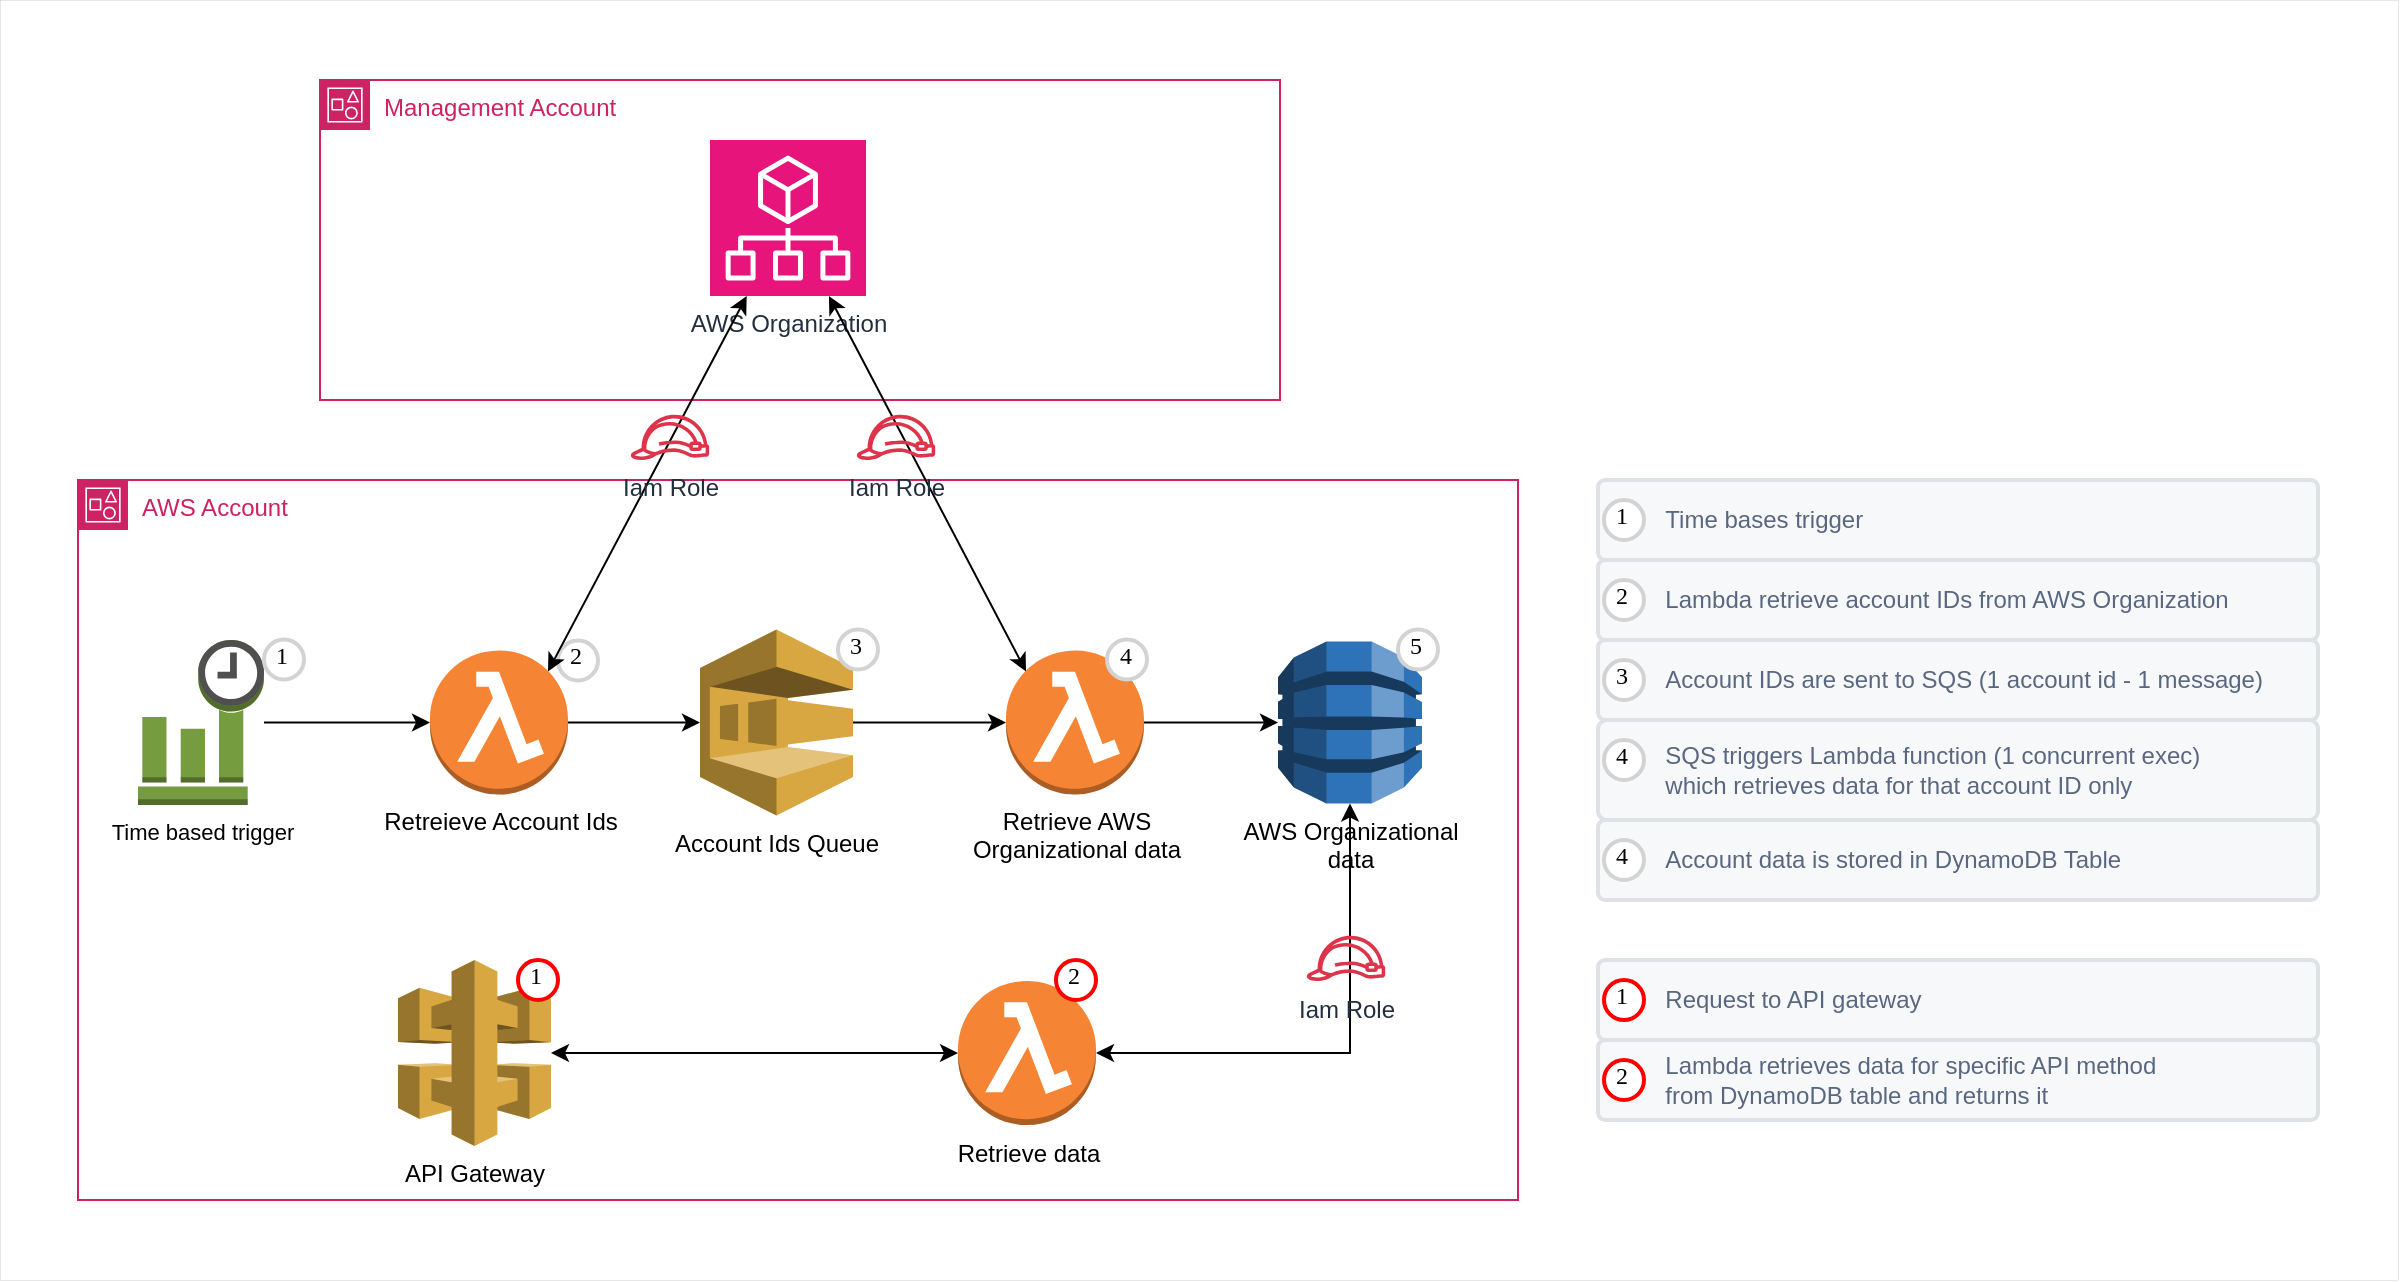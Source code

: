 <mxfile version="22.0.3" type="device">
  <diagram name="Page-1" id="8d5mrliIp3BU0lDsoC9y">
    <mxGraphModel dx="2676" dy="1162" grid="1" gridSize="10" guides="1" tooltips="1" connect="1" arrows="1" fold="1" page="1" pageScale="1" pageWidth="827" pageHeight="1169" math="0" shadow="0">
      <root>
        <mxCell id="0" />
        <mxCell id="1" parent="0" />
        <mxCell id="wWqcaIJot_G2F6AxtA6Q-110" value="" style="rounded=0;arcSize=10;dashed=1;fillColor=none;gradientColor=none;dashPattern=1 1;strokeWidth=0;" parent="1" vertex="1">
          <mxGeometry x="-199" y="200" width="1199" height="640" as="geometry" />
        </mxCell>
        <mxCell id="wWqcaIJot_G2F6AxtA6Q-2" value="Management Account" style="points=[[0,0],[0.25,0],[0.5,0],[0.75,0],[1,0],[1,0.25],[1,0.5],[1,0.75],[1,1],[0.75,1],[0.5,1],[0.25,1],[0,1],[0,0.75],[0,0.5],[0,0.25]];outlineConnect=0;gradientColor=none;html=1;whiteSpace=wrap;fontSize=12;fontStyle=0;container=1;pointerEvents=0;collapsible=0;recursiveResize=0;shape=mxgraph.aws4.group;grIcon=mxgraph.aws4.group_account;strokeColor=#CD2264;fillColor=none;verticalAlign=top;align=left;spacingLeft=30;fontColor=#CD2264;dashed=0;" parent="1" vertex="1">
          <mxGeometry x="-39" y="240" width="480" height="160" as="geometry" />
        </mxCell>
        <mxCell id="wWqcaIJot_G2F6AxtA6Q-6" value="AWS Organization" style="sketch=0;points=[[0,0,0],[0.25,0,0],[0.5,0,0],[0.75,0,0],[1,0,0],[0,1,0],[0.25,1,0],[0.5,1,0],[0.75,1,0],[1,1,0],[0,0.25,0],[0,0.5,0],[0,0.75,0],[1,0.25,0],[1,0.5,0],[1,0.75,0]];points=[[0,0,0],[0.25,0,0],[0.5,0,0],[0.75,0,0],[1,0,0],[0,1,0],[0.25,1,0],[0.5,1,0],[0.75,1,0],[1,1,0],[0,0.25,0],[0,0.5,0],[0,0.75,0],[1,0.25,0],[1,0.5,0],[1,0.75,0]];outlineConnect=0;fontColor=#232F3E;fillColor=#E7157B;strokeColor=#ffffff;dashed=0;verticalLabelPosition=bottom;verticalAlign=top;align=center;html=1;fontSize=12;fontStyle=0;aspect=fixed;shape=mxgraph.aws4.resourceIcon;resIcon=mxgraph.aws4.organizations;" parent="wWqcaIJot_G2F6AxtA6Q-2" vertex="1">
          <mxGeometry x="195" y="30.005" width="78" height="78" as="geometry" />
        </mxCell>
        <mxCell id="wWqcaIJot_G2F6AxtA6Q-3" value="AWS Account" style="points=[[0,0],[0.25,0],[0.5,0],[0.75,0],[1,0],[1,0.25],[1,0.5],[1,0.75],[1,1],[0.75,1],[0.5,1],[0.25,1],[0,1],[0,0.75],[0,0.5],[0,0.25]];outlineConnect=0;gradientColor=none;html=1;whiteSpace=wrap;fontSize=12;fontStyle=0;container=1;pointerEvents=0;collapsible=0;recursiveResize=0;shape=mxgraph.aws4.group;grIcon=mxgraph.aws4.group_account;strokeColor=#CD2264;fillColor=none;verticalAlign=top;align=left;spacingLeft=30;fontColor=#CD2264;dashed=0;" parent="1" vertex="1">
          <mxGeometry x="-160" y="440" width="720" height="360" as="geometry" />
        </mxCell>
        <mxCell id="wWqcaIJot_G2F6AxtA6Q-14" style="edgeStyle=orthogonalEdgeStyle;rounded=0;orthogonalLoop=1;jettySize=auto;html=1;" parent="wWqcaIJot_G2F6AxtA6Q-3" source="wWqcaIJot_G2F6AxtA6Q-7" target="wWqcaIJot_G2F6AxtA6Q-11" edge="1">
          <mxGeometry relative="1" as="geometry" />
        </mxCell>
        <mxCell id="wWqcaIJot_G2F6AxtA6Q-7" value="Retreieve Account Ids" style="outlineConnect=0;dashed=0;verticalLabelPosition=bottom;verticalAlign=top;align=center;html=1;shape=mxgraph.aws3.lambda_function;fillColor=#F58534;gradientColor=none;" parent="wWqcaIJot_G2F6AxtA6Q-3" vertex="1">
          <mxGeometry x="176" y="85.25" width="69" height="72" as="geometry" />
        </mxCell>
        <mxCell id="wWqcaIJot_G2F6AxtA6Q-8" value="Time based trigger" style="outlineConnect=0;dashed=0;verticalLabelPosition=bottom;verticalAlign=top;align=center;html=1;shape=mxgraph.aws3.event_time_based;fillColor=#759C3E;gradientColor=none;fontSize=11;" parent="wWqcaIJot_G2F6AxtA6Q-3" vertex="1">
          <mxGeometry x="30" y="80" width="63" height="82.5" as="geometry" />
        </mxCell>
        <mxCell id="wWqcaIJot_G2F6AxtA6Q-15" style="edgeStyle=orthogonalEdgeStyle;rounded=0;orthogonalLoop=1;jettySize=auto;html=1;" parent="wWqcaIJot_G2F6AxtA6Q-3" source="wWqcaIJot_G2F6AxtA6Q-11" target="wWqcaIJot_G2F6AxtA6Q-12" edge="1">
          <mxGeometry relative="1" as="geometry" />
        </mxCell>
        <mxCell id="wWqcaIJot_G2F6AxtA6Q-11" value="Account Ids&amp;nbsp;Queue" style="outlineConnect=0;dashed=0;verticalLabelPosition=bottom;verticalAlign=top;align=center;html=1;shape=mxgraph.aws3.sqs;fillColor=#D9A741;gradientColor=none;" parent="wWqcaIJot_G2F6AxtA6Q-3" vertex="1">
          <mxGeometry x="311" y="74.75" width="76.5" height="93" as="geometry" />
        </mxCell>
        <mxCell id="wWqcaIJot_G2F6AxtA6Q-16" style="edgeStyle=orthogonalEdgeStyle;rounded=0;orthogonalLoop=1;jettySize=auto;html=1;" parent="wWqcaIJot_G2F6AxtA6Q-3" source="wWqcaIJot_G2F6AxtA6Q-12" target="wWqcaIJot_G2F6AxtA6Q-13" edge="1">
          <mxGeometry relative="1" as="geometry" />
        </mxCell>
        <mxCell id="wWqcaIJot_G2F6AxtA6Q-12" value="Retrieve AWS &lt;br&gt;Organizational data" style="outlineConnect=0;dashed=0;verticalLabelPosition=bottom;verticalAlign=top;align=center;html=1;shape=mxgraph.aws3.lambda_function;fillColor=#F58534;gradientColor=none;" parent="wWqcaIJot_G2F6AxtA6Q-3" vertex="1">
          <mxGeometry x="464" y="85.25" width="69" height="72" as="geometry" />
        </mxCell>
        <mxCell id="wWqcaIJot_G2F6AxtA6Q-13" value="AWS Organizational &lt;br&gt;data" style="outlineConnect=0;dashed=0;verticalLabelPosition=bottom;verticalAlign=top;align=center;html=1;shape=mxgraph.aws3.dynamo_db;fillColor=#2E73B8;gradientColor=none;" parent="wWqcaIJot_G2F6AxtA6Q-3" vertex="1">
          <mxGeometry x="600" y="80.75" width="72" height="81" as="geometry" />
        </mxCell>
        <mxCell id="wWqcaIJot_G2F6AxtA6Q-17" style="edgeStyle=orthogonalEdgeStyle;rounded=0;orthogonalLoop=1;jettySize=auto;html=1;entryX=0;entryY=0.5;entryDx=0;entryDy=0;entryPerimeter=0;" parent="wWqcaIJot_G2F6AxtA6Q-3" source="wWqcaIJot_G2F6AxtA6Q-8" target="wWqcaIJot_G2F6AxtA6Q-7" edge="1">
          <mxGeometry relative="1" as="geometry" />
        </mxCell>
        <mxCell id="wWqcaIJot_G2F6AxtA6Q-75" style="edgeStyle=orthogonalEdgeStyle;rounded=0;orthogonalLoop=1;jettySize=auto;html=1;startArrow=classic;startFill=1;" parent="wWqcaIJot_G2F6AxtA6Q-3" source="wWqcaIJot_G2F6AxtA6Q-72" target="wWqcaIJot_G2F6AxtA6Q-73" edge="1">
          <mxGeometry relative="1" as="geometry" />
        </mxCell>
        <mxCell id="wWqcaIJot_G2F6AxtA6Q-72" value="API Gateway" style="outlineConnect=0;dashed=0;verticalLabelPosition=bottom;verticalAlign=top;align=center;html=1;shape=mxgraph.aws3.api_gateway;fillColor=#D9A741;gradientColor=none;" parent="wWqcaIJot_G2F6AxtA6Q-3" vertex="1">
          <mxGeometry x="160" y="240" width="76.5" height="93" as="geometry" />
        </mxCell>
        <mxCell id="wWqcaIJot_G2F6AxtA6Q-79" style="edgeStyle=orthogonalEdgeStyle;rounded=0;orthogonalLoop=1;jettySize=auto;html=1;startArrow=classic;startFill=1;" parent="wWqcaIJot_G2F6AxtA6Q-3" source="wWqcaIJot_G2F6AxtA6Q-73" target="wWqcaIJot_G2F6AxtA6Q-13" edge="1">
          <mxGeometry relative="1" as="geometry" />
        </mxCell>
        <mxCell id="wWqcaIJot_G2F6AxtA6Q-73" value="Retrieve data" style="outlineConnect=0;dashed=0;verticalLabelPosition=bottom;verticalAlign=top;align=center;html=1;shape=mxgraph.aws3.lambda_function;fillColor=#F58534;gradientColor=none;" parent="wWqcaIJot_G2F6AxtA6Q-3" vertex="1">
          <mxGeometry x="440" y="250.5" width="69" height="72" as="geometry" />
        </mxCell>
        <mxCell id="wWqcaIJot_G2F6AxtA6Q-83" value="Iam Role" style="sketch=0;outlineConnect=0;fontColor=#232F3E;gradientColor=none;fillColor=#DD344C;strokeColor=none;dashed=0;verticalLabelPosition=bottom;verticalAlign=top;align=center;html=1;fontSize=12;fontStyle=0;aspect=fixed;pointerEvents=1;shape=mxgraph.aws4.role;" parent="wWqcaIJot_G2F6AxtA6Q-3" vertex="1">
          <mxGeometry x="614" y="227.93" width="40" height="22.57" as="geometry" />
        </mxCell>
        <mxCell id="wWqcaIJot_G2F6AxtA6Q-84" value="1" style="ellipse;whiteSpace=wrap;html=1;aspect=fixed;strokeWidth=2;fontFamily=Tahoma;spacingBottom=4;spacingRight=2;strokeColor=#d3d3d3;" parent="wWqcaIJot_G2F6AxtA6Q-3" vertex="1">
          <mxGeometry x="93" y="79.75" width="20" height="20" as="geometry" />
        </mxCell>
        <mxCell id="wWqcaIJot_G2F6AxtA6Q-85" value="2" style="ellipse;whiteSpace=wrap;html=1;aspect=fixed;strokeWidth=2;fontFamily=Tahoma;spacingBottom=4;spacingRight=2;strokeColor=#d3d3d3;" parent="wWqcaIJot_G2F6AxtA6Q-3" vertex="1">
          <mxGeometry x="240" y="80.25" width="20" height="20" as="geometry" />
        </mxCell>
        <mxCell id="wWqcaIJot_G2F6AxtA6Q-86" value="3" style="ellipse;whiteSpace=wrap;html=1;aspect=fixed;strokeWidth=2;fontFamily=Tahoma;spacingBottom=4;spacingRight=2;strokeColor=#d3d3d3;" parent="wWqcaIJot_G2F6AxtA6Q-3" vertex="1">
          <mxGeometry x="380" y="74.75" width="20" height="20" as="geometry" />
        </mxCell>
        <mxCell id="wWqcaIJot_G2F6AxtA6Q-87" value="4" style="ellipse;whiteSpace=wrap;html=1;aspect=fixed;strokeWidth=2;fontFamily=Tahoma;spacingBottom=4;spacingRight=2;strokeColor=#d3d3d3;" parent="wWqcaIJot_G2F6AxtA6Q-3" vertex="1">
          <mxGeometry x="514.5" y="79.75" width="20" height="20" as="geometry" />
        </mxCell>
        <mxCell id="wWqcaIJot_G2F6AxtA6Q-88" value="5" style="ellipse;whiteSpace=wrap;html=1;aspect=fixed;strokeWidth=2;fontFamily=Tahoma;spacingBottom=4;spacingRight=2;strokeColor=#d3d3d3;" parent="wWqcaIJot_G2F6AxtA6Q-3" vertex="1">
          <mxGeometry x="660" y="74.75" width="20" height="20" as="geometry" />
        </mxCell>
        <mxCell id="wWqcaIJot_G2F6AxtA6Q-89" value="1" style="ellipse;whiteSpace=wrap;html=1;aspect=fixed;strokeWidth=2;fontFamily=Tahoma;spacingBottom=4;spacingRight=2;strokeColor=#FF0000;" parent="wWqcaIJot_G2F6AxtA6Q-3" vertex="1">
          <mxGeometry x="220" y="240" width="20" height="20" as="geometry" />
        </mxCell>
        <mxCell id="wWqcaIJot_G2F6AxtA6Q-91" value="2" style="ellipse;whiteSpace=wrap;html=1;aspect=fixed;strokeWidth=2;fontFamily=Tahoma;spacingBottom=4;spacingRight=2;strokeColor=#FF0000;" parent="wWqcaIJot_G2F6AxtA6Q-3" vertex="1">
          <mxGeometry x="489" y="240" width="20" height="20" as="geometry" />
        </mxCell>
        <mxCell id="wWqcaIJot_G2F6AxtA6Q-63" style="rounded=0;orthogonalLoop=1;jettySize=auto;html=1;entryX=0.855;entryY=0.145;entryDx=0;entryDy=0;entryPerimeter=0;startArrow=classic;startFill=1;" parent="1" source="wWqcaIJot_G2F6AxtA6Q-6" target="wWqcaIJot_G2F6AxtA6Q-7" edge="1">
          <mxGeometry relative="1" as="geometry" />
        </mxCell>
        <mxCell id="wWqcaIJot_G2F6AxtA6Q-64" style="rounded=0;orthogonalLoop=1;jettySize=auto;html=1;entryX=0.145;entryY=0.145;entryDx=0;entryDy=0;entryPerimeter=0;startArrow=classic;startFill=1;" parent="1" source="wWqcaIJot_G2F6AxtA6Q-6" target="wWqcaIJot_G2F6AxtA6Q-12" edge="1">
          <mxGeometry relative="1" as="geometry" />
        </mxCell>
        <mxCell id="wWqcaIJot_G2F6AxtA6Q-80" value="Iam Role" style="sketch=0;outlineConnect=0;fontColor=#232F3E;gradientColor=none;fillColor=#DD344C;strokeColor=none;dashed=0;verticalLabelPosition=bottom;verticalAlign=top;align=center;html=1;fontSize=12;fontStyle=0;aspect=fixed;pointerEvents=1;shape=mxgraph.aws4.role;" parent="1" vertex="1">
          <mxGeometry x="116" y="407.43" width="40" height="22.57" as="geometry" />
        </mxCell>
        <mxCell id="wWqcaIJot_G2F6AxtA6Q-82" value="Iam Role" style="sketch=0;outlineConnect=0;fontColor=#232F3E;gradientColor=none;fillColor=#DD344C;strokeColor=none;dashed=0;verticalLabelPosition=bottom;verticalAlign=top;align=center;html=1;fontSize=12;fontStyle=0;aspect=fixed;pointerEvents=1;shape=mxgraph.aws4.role;" parent="1" vertex="1">
          <mxGeometry x="229" y="407.43" width="40" height="22.57" as="geometry" />
        </mxCell>
        <mxCell id="wWqcaIJot_G2F6AxtA6Q-92" value="&lt;span style=&quot;white-space: pre;&quot;&gt;&#x9;&lt;/span&gt;Time bases trigger" style="rounded=1;arcSize=9;fillColor=#F7F8F9;align=left;spacingLeft=5;strokeColor=#DEE1E6;html=1;strokeWidth=2;fontColor=#596780;fontSize=12;verticalAlign=middle;" parent="1" vertex="1">
          <mxGeometry x="600" y="440" width="360" height="40" as="geometry" />
        </mxCell>
        <mxCell id="wWqcaIJot_G2F6AxtA6Q-93" value="1" style="ellipse;whiteSpace=wrap;html=1;aspect=fixed;strokeWidth=2;fontFamily=Tahoma;spacingBottom=4;spacingRight=2;strokeColor=#d3d3d3;" parent="1" vertex="1">
          <mxGeometry x="603" y="450" width="20" height="20" as="geometry" />
        </mxCell>
        <mxCell id="wWqcaIJot_G2F6AxtA6Q-94" value="&lt;span style=&quot;white-space: pre;&quot;&gt;&#x9;&lt;/span&gt;Lambda retrieve account IDs from AWS Organization" style="rounded=1;arcSize=9;fillColor=#F7F8F9;align=left;spacingLeft=5;strokeColor=#DEE1E6;html=1;strokeWidth=2;fontColor=#596780;fontSize=12" parent="1" vertex="1">
          <mxGeometry x="600" y="480" width="360" height="40" as="geometry" />
        </mxCell>
        <mxCell id="wWqcaIJot_G2F6AxtA6Q-95" value="2" style="ellipse;whiteSpace=wrap;html=1;aspect=fixed;strokeWidth=2;fontFamily=Tahoma;spacingBottom=4;spacingRight=2;strokeColor=#d3d3d3;" parent="1" vertex="1">
          <mxGeometry x="603" y="490" width="20" height="20" as="geometry" />
        </mxCell>
        <mxCell id="wWqcaIJot_G2F6AxtA6Q-96" value="&lt;span style=&quot;white-space: pre;&quot;&gt;&#x9;&lt;/span&gt;Account IDs are sent to SQS (1 account id - 1 message)" style="rounded=1;arcSize=9;fillColor=#F7F8F9;align=left;spacingLeft=5;strokeColor=#DEE1E6;html=1;strokeWidth=2;fontColor=#596780;fontSize=12" parent="1" vertex="1">
          <mxGeometry x="600" y="520" width="360" height="40" as="geometry" />
        </mxCell>
        <mxCell id="wWqcaIJot_G2F6AxtA6Q-97" value="3" style="ellipse;whiteSpace=wrap;html=1;aspect=fixed;strokeWidth=2;fontFamily=Tahoma;spacingBottom=4;spacingRight=2;strokeColor=#d3d3d3;" parent="1" vertex="1">
          <mxGeometry x="603" y="530" width="20" height="20" as="geometry" />
        </mxCell>
        <mxCell id="wWqcaIJot_G2F6AxtA6Q-98" value="&lt;span style=&quot;&quot;&gt;&lt;span style=&quot;white-space: pre;&quot;&gt;&amp;nbsp;&amp;nbsp;&amp;nbsp;&amp;nbsp;&lt;span style=&quot;white-space: pre;&quot;&gt;&#x9;&lt;/span&gt;&lt;/span&gt;&lt;/span&gt;SQS triggers Lambda function (1 concurrent exec)&lt;br&gt;&lt;span style=&quot;&quot;&gt;&lt;span style=&quot;white-space: pre;&quot;&gt;&amp;nbsp;&amp;nbsp;&amp;nbsp;&amp;nbsp;&lt;span style=&quot;white-space: pre;&quot;&gt;&#x9;&lt;/span&gt;&lt;/span&gt;&lt;/span&gt;which retrieves&amp;nbsp;data for that account ID only" style="rounded=1;arcSize=9;fillColor=#F7F8F9;align=left;spacingLeft=5;strokeColor=#DEE1E6;html=1;strokeWidth=2;fontColor=#596780;fontSize=12;verticalAlign=middle;" parent="1" vertex="1">
          <mxGeometry x="600" y="560" width="360" height="50" as="geometry" />
        </mxCell>
        <mxCell id="wWqcaIJot_G2F6AxtA6Q-99" value="4" style="ellipse;whiteSpace=wrap;html=1;aspect=fixed;strokeWidth=2;fontFamily=Tahoma;spacingBottom=4;spacingRight=2;strokeColor=#d3d3d3;" parent="1" vertex="1">
          <mxGeometry x="603" y="570" width="20" height="20" as="geometry" />
        </mxCell>
        <mxCell id="wWqcaIJot_G2F6AxtA6Q-100" value="&lt;span style=&quot;white-space: pre;&quot;&gt;&#x9;&lt;/span&gt;Account data is stored in DynamoDB Table" style="rounded=1;arcSize=9;fillColor=#F7F8F9;align=left;spacingLeft=5;strokeColor=#DEE1E6;html=1;strokeWidth=2;fontColor=#596780;fontSize=12" parent="1" vertex="1">
          <mxGeometry x="600" y="610" width="360" height="40" as="geometry" />
        </mxCell>
        <mxCell id="wWqcaIJot_G2F6AxtA6Q-101" value="4" style="ellipse;whiteSpace=wrap;html=1;aspect=fixed;strokeWidth=2;fontFamily=Tahoma;spacingBottom=4;spacingRight=2;strokeColor=#d3d3d3;" parent="1" vertex="1">
          <mxGeometry x="603" y="620" width="20" height="20" as="geometry" />
        </mxCell>
        <mxCell id="wWqcaIJot_G2F6AxtA6Q-104" value="&lt;span style=&quot;white-space: pre;&quot;&gt;&#x9;&lt;/span&gt;Request to API gateway" style="rounded=1;arcSize=9;fillColor=#F7F8F9;align=left;spacingLeft=5;strokeColor=#DEE1E6;html=1;strokeWidth=2;fontColor=#596780;fontSize=12;verticalAlign=middle;" parent="1" vertex="1">
          <mxGeometry x="600" y="680" width="360" height="40" as="geometry" />
        </mxCell>
        <mxCell id="wWqcaIJot_G2F6AxtA6Q-105" value="1" style="ellipse;whiteSpace=wrap;html=1;aspect=fixed;strokeWidth=2;fontFamily=Tahoma;spacingBottom=4;spacingRight=2;strokeColor=#FF0000;" parent="1" vertex="1">
          <mxGeometry x="603" y="690" width="20" height="20" as="geometry" />
        </mxCell>
        <mxCell id="wWqcaIJot_G2F6AxtA6Q-106" value="&lt;span style=&quot;white-space: pre;&quot;&gt;&#x9;&lt;/span&gt;Lambda retrieves data for specific API method &lt;br&gt;&lt;span style=&quot;white-space: pre;&quot;&gt;&#x9;&lt;/span&gt;from DynamoDB table and returns it" style="rounded=1;arcSize=9;fillColor=#F7F8F9;align=left;spacingLeft=5;strokeColor=#DEE1E6;html=1;strokeWidth=2;fontColor=#596780;fontSize=12" parent="1" vertex="1">
          <mxGeometry x="600" y="720" width="360" height="40" as="geometry" />
        </mxCell>
        <mxCell id="wWqcaIJot_G2F6AxtA6Q-107" value="2" style="ellipse;whiteSpace=wrap;html=1;aspect=fixed;strokeWidth=2;fontFamily=Tahoma;spacingBottom=4;spacingRight=2;strokeColor=#FF0000;" parent="1" vertex="1">
          <mxGeometry x="603" y="730" width="20" height="20" as="geometry" />
        </mxCell>
      </root>
    </mxGraphModel>
  </diagram>
</mxfile>

